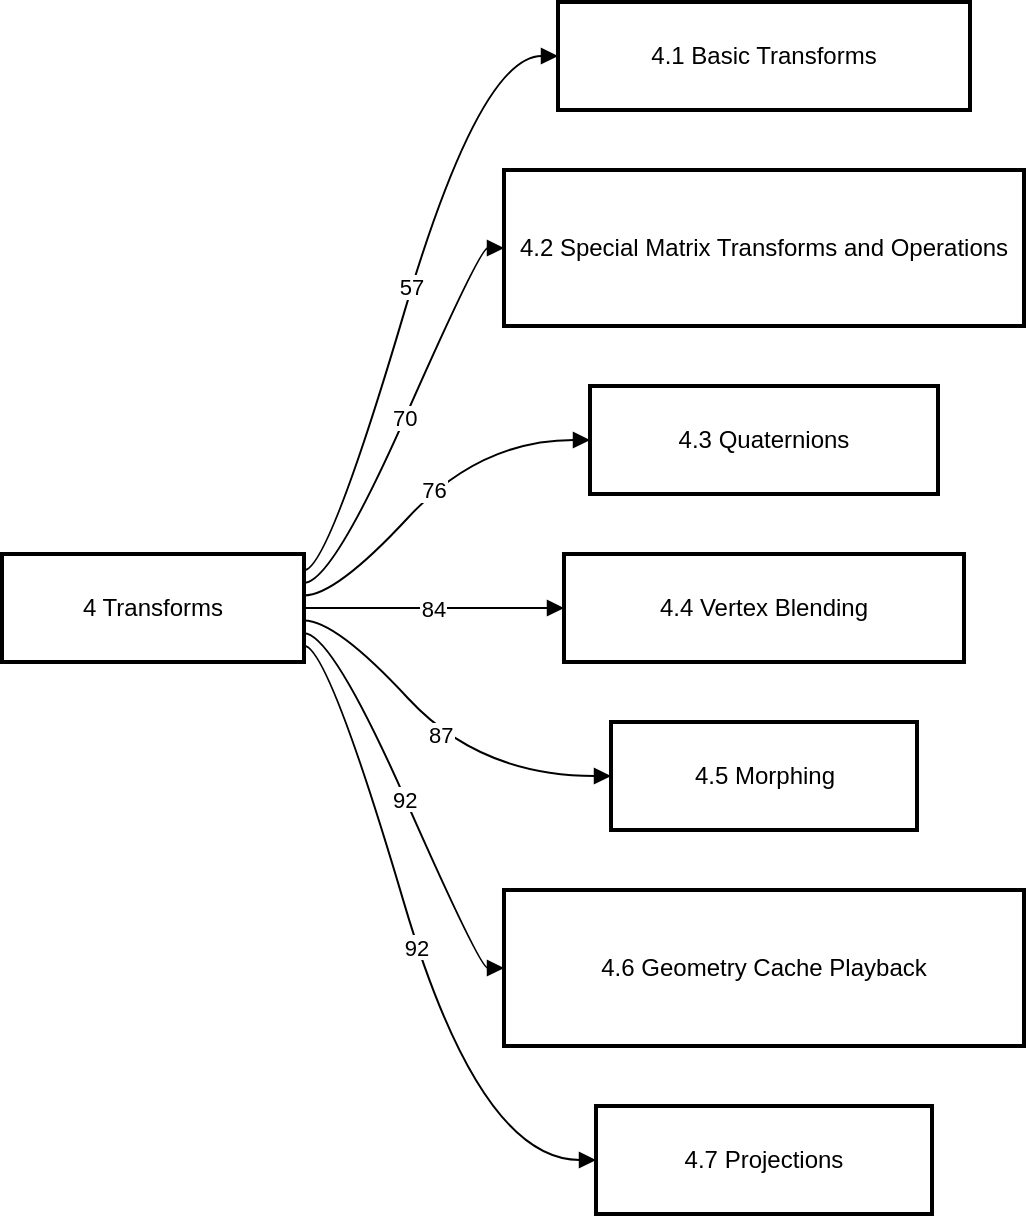 <mxfile version="26.0.5">
  <diagram name="Page-1" id="PeAwt3Szpt-fgfYEEmzh">
    <mxGraphModel dx="1987" dy="1774" grid="1" gridSize="10" guides="1" tooltips="1" connect="1" arrows="1" fold="1" page="1" pageScale="1" pageWidth="850" pageHeight="1100" math="0" shadow="0">
      <root>
        <mxCell id="0" />
        <mxCell id="1" parent="0" />
        <mxCell id="49tyuxRNwfxDkExX5rBj-1" value="4 Transforms" style="whiteSpace=wrap;strokeWidth=2;" vertex="1" parent="1">
          <mxGeometry y="276" width="151" height="54" as="geometry" />
        </mxCell>
        <mxCell id="49tyuxRNwfxDkExX5rBj-2" value="4.1 Basic Transforms" style="whiteSpace=wrap;strokeWidth=2;" vertex="1" parent="1">
          <mxGeometry x="278" width="206" height="54" as="geometry" />
        </mxCell>
        <mxCell id="49tyuxRNwfxDkExX5rBj-3" value="4.2 Special Matrix Transforms and Operations" style="whiteSpace=wrap;strokeWidth=2;" vertex="1" parent="1">
          <mxGeometry x="251" y="84" width="260" height="78" as="geometry" />
        </mxCell>
        <mxCell id="49tyuxRNwfxDkExX5rBj-4" value="4.3 Quaternions" style="whiteSpace=wrap;strokeWidth=2;" vertex="1" parent="1">
          <mxGeometry x="294" y="192" width="174" height="54" as="geometry" />
        </mxCell>
        <mxCell id="49tyuxRNwfxDkExX5rBj-5" value="4.4 Vertex Blending" style="whiteSpace=wrap;strokeWidth=2;" vertex="1" parent="1">
          <mxGeometry x="281" y="276" width="200" height="54" as="geometry" />
        </mxCell>
        <mxCell id="49tyuxRNwfxDkExX5rBj-6" value="4.5 Morphing" style="whiteSpace=wrap;strokeWidth=2;" vertex="1" parent="1">
          <mxGeometry x="304.5" y="360" width="153" height="54" as="geometry" />
        </mxCell>
        <mxCell id="49tyuxRNwfxDkExX5rBj-7" value="4.6 Geometry Cache Playback" style="whiteSpace=wrap;strokeWidth=2;" vertex="1" parent="1">
          <mxGeometry x="251" y="444" width="260" height="78" as="geometry" />
        </mxCell>
        <mxCell id="49tyuxRNwfxDkExX5rBj-8" value="4.7 Projections" style="whiteSpace=wrap;strokeWidth=2;" vertex="1" parent="1">
          <mxGeometry x="297" y="552" width="168" height="54" as="geometry" />
        </mxCell>
        <mxCell id="49tyuxRNwfxDkExX5rBj-9" value="57" style="curved=1;startArrow=none;endArrow=block;rounded=0;noEdgeStyle=1;orthogonal=1;edgeStyle=orthogonalEdgeStyle;" edge="1" parent="1" source="49tyuxRNwfxDkExX5rBj-1" target="49tyuxRNwfxDkExX5rBj-2">
          <mxGeometry x="0.003" relative="1" as="geometry">
            <Array as="points">
              <mxPoint x="163" y="284.143" />
              <mxPoint x="239" y="27" />
            </Array>
            <mxPoint as="offset" />
          </mxGeometry>
        </mxCell>
        <mxCell id="49tyuxRNwfxDkExX5rBj-10" value="70" style="curved=1;startArrow=none;endArrow=block;rounded=0;noEdgeStyle=1;orthogonal=1;edgeStyle=orthogonalEdgeStyle;" edge="1" parent="1" source="49tyuxRNwfxDkExX5rBj-1" target="49tyuxRNwfxDkExX5rBj-3">
          <mxGeometry relative="1" as="geometry">
            <Array as="points">
              <mxPoint x="165" y="290.429" />
              <mxPoint x="239" y="123" />
            </Array>
          </mxGeometry>
        </mxCell>
        <mxCell id="49tyuxRNwfxDkExX5rBj-11" value="76" style="curved=1;startArrow=none;endArrow=block;rounded=0;noEdgeStyle=1;orthogonal=1;edgeStyle=orthogonalEdgeStyle;" edge="1" parent="1" source="49tyuxRNwfxDkExX5rBj-1" target="49tyuxRNwfxDkExX5rBj-4">
          <mxGeometry relative="1" as="geometry">
            <Array as="points">
              <mxPoint x="167" y="296.714" />
              <mxPoint x="239" y="219" />
            </Array>
          </mxGeometry>
        </mxCell>
        <mxCell id="49tyuxRNwfxDkExX5rBj-12" value="84" style="curved=1;startArrow=none;endArrow=block;rounded=0;noEdgeStyle=1;orthogonal=1;edgeStyle=orthogonalEdgeStyle;" edge="1" parent="1" source="49tyuxRNwfxDkExX5rBj-1" target="49tyuxRNwfxDkExX5rBj-5">
          <mxGeometry relative="1" as="geometry">
            <Array as="points">
              <mxPoint x="169" y="303" />
              <mxPoint x="239" y="303" />
            </Array>
          </mxGeometry>
        </mxCell>
        <mxCell id="49tyuxRNwfxDkExX5rBj-13" value="87" style="curved=1;startArrow=none;endArrow=block;rounded=0;noEdgeStyle=1;orthogonal=1;edgeStyle=orthogonalEdgeStyle;" edge="1" parent="1" source="49tyuxRNwfxDkExX5rBj-1" target="49tyuxRNwfxDkExX5rBj-6">
          <mxGeometry relative="1" as="geometry">
            <Array as="points">
              <mxPoint x="167" y="309.286" />
              <mxPoint x="239" y="387" />
            </Array>
          </mxGeometry>
        </mxCell>
        <mxCell id="49tyuxRNwfxDkExX5rBj-14" value="92" style="curved=1;startArrow=none;endArrow=block;rounded=0;noEdgeStyle=1;orthogonal=1;edgeStyle=orthogonalEdgeStyle;" edge="1" parent="1" source="49tyuxRNwfxDkExX5rBj-1" target="49tyuxRNwfxDkExX5rBj-7">
          <mxGeometry relative="1" as="geometry">
            <Array as="points">
              <mxPoint x="165" y="315.571" />
              <mxPoint x="239" y="483" />
            </Array>
          </mxGeometry>
        </mxCell>
        <mxCell id="49tyuxRNwfxDkExX5rBj-15" value="92" style="curved=1;startArrow=none;endArrow=block;rounded=0;noEdgeStyle=1;orthogonal=1;edgeStyle=orthogonalEdgeStyle;" edge="1" parent="1" source="49tyuxRNwfxDkExX5rBj-1" target="49tyuxRNwfxDkExX5rBj-8">
          <mxGeometry relative="1" as="geometry">
            <Array as="points">
              <mxPoint x="163" y="321.857" />
              <mxPoint x="239" y="579" />
            </Array>
          </mxGeometry>
        </mxCell>
      </root>
    </mxGraphModel>
  </diagram>
</mxfile>
